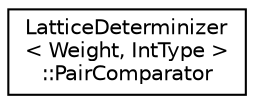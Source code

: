 digraph "Graphical Class Hierarchy"
{
  edge [fontname="Helvetica",fontsize="10",labelfontname="Helvetica",labelfontsize="10"];
  node [fontname="Helvetica",fontsize="10",shape=record];
  rankdir="LR";
  Node0 [label="LatticeDeterminizer\l\< Weight, IntType \>\l::PairComparator",height=0.2,width=0.4,color="black", fillcolor="white", style="filled",URL="$classfst_1_1LatticeDeterminizer_1_1PairComparator.html"];
}
